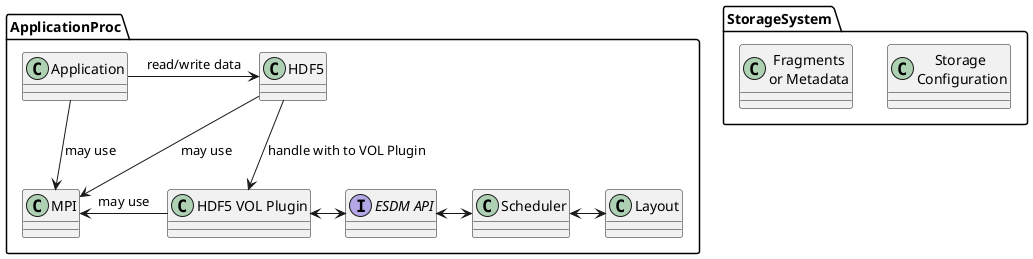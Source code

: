 @startuml

package StorageSystem {
	class "Storage \nConfiguration" as storageconfig
	class "Fragments\nor Metadata" as data
}


package ApplicationProc {
class Application
class HDF5
class "HDF5 VOL Plugin" as vol

class MPI

interface "ESDM API" as ESDMAPI

class Scheduler
class Layout


}




Application -> HDF5: read/write data
HDF5 -down-> vol: handle with to VOL Plugin


Application -down-> MPI: may use
HDF5 -down-> MPI: may use
vol -left-> MPI: may use


vol <-> ESDMAPI
ESDMAPI <-> Scheduler
Scheduler <-> Layout





@enduml
